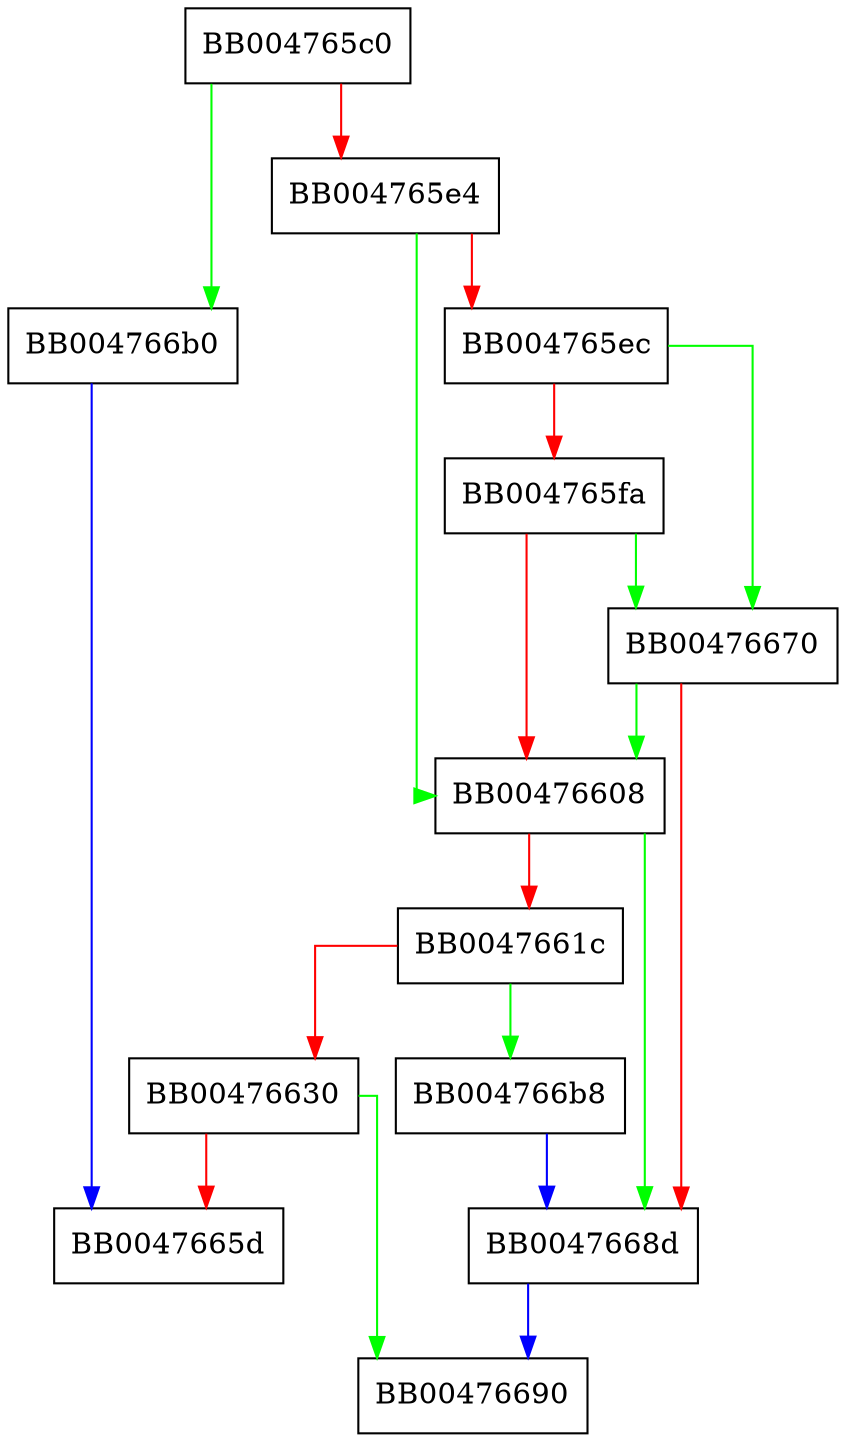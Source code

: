 digraph BIO_new_ssl_connect {
  node [shape="box"];
  graph [splines=ortho];
  BB004765c0 -> BB004766b0 [color="green"];
  BB004765c0 -> BB004765e4 [color="red"];
  BB004765e4 -> BB00476608 [color="green"];
  BB004765e4 -> BB004765ec [color="red"];
  BB004765ec -> BB00476670 [color="green"];
  BB004765ec -> BB004765fa [color="red"];
  BB004765fa -> BB00476670 [color="green"];
  BB004765fa -> BB00476608 [color="red"];
  BB00476608 -> BB0047668d [color="green"];
  BB00476608 -> BB0047661c [color="red"];
  BB0047661c -> BB004766b8 [color="green"];
  BB0047661c -> BB00476630 [color="red"];
  BB00476630 -> BB00476690 [color="green"];
  BB00476630 -> BB0047665d [color="red"];
  BB00476670 -> BB00476608 [color="green"];
  BB00476670 -> BB0047668d [color="red"];
  BB0047668d -> BB00476690 [color="blue"];
  BB004766b0 -> BB0047665d [color="blue"];
  BB004766b8 -> BB0047668d [color="blue"];
}